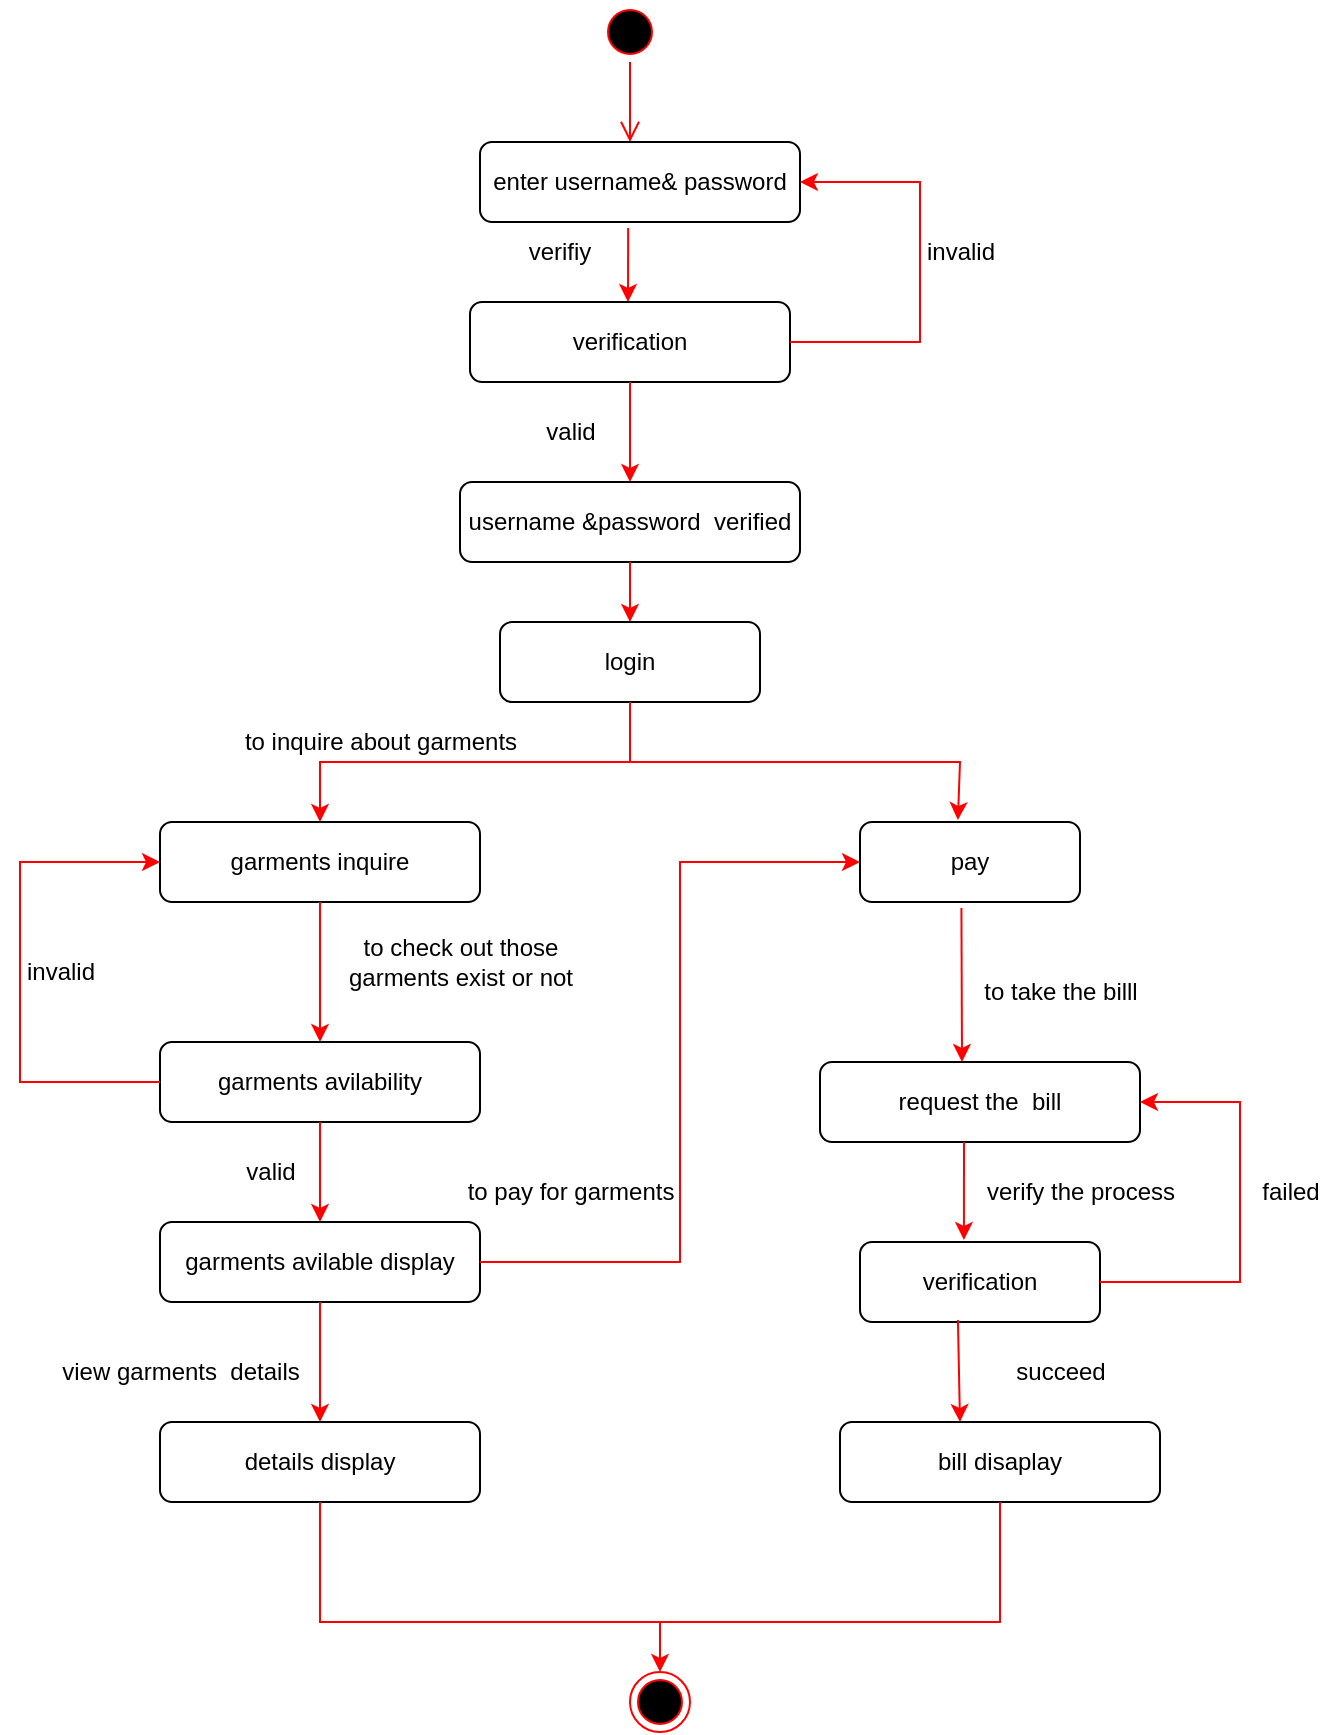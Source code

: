 <mxfile version="20.7.4" type="device"><diagram id="8Qe0ZGNe3WWsb3JmxLHY" name="Page-1"><mxGraphModel dx="880" dy="452" grid="1" gridSize="10" guides="1" tooltips="1" connect="1" arrows="1" fold="1" page="1" pageScale="1" pageWidth="850" pageHeight="1100" math="0" shadow="0"><root><mxCell id="0"/><mxCell id="1" parent="0"/><mxCell id="HTf_mVQfOYWJ86s3MDsJ-1" value="" style="ellipse;html=1;shape=startState;fillColor=#000000;strokeColor=#ff0000;" vertex="1" parent="1"><mxGeometry x="380" y="30" width="30" height="30" as="geometry"/></mxCell><mxCell id="HTf_mVQfOYWJ86s3MDsJ-2" value="" style="edgeStyle=orthogonalEdgeStyle;html=1;verticalAlign=bottom;endArrow=open;endSize=8;strokeColor=#ff0000;rounded=0;" edge="1" source="HTf_mVQfOYWJ86s3MDsJ-1" parent="1"><mxGeometry relative="1" as="geometry"><mxPoint x="395" y="100" as="targetPoint"/></mxGeometry></mxCell><mxCell id="HTf_mVQfOYWJ86s3MDsJ-4" value="enter username&amp;amp; password" style="rounded=1;whiteSpace=wrap;html=1;" vertex="1" parent="1"><mxGeometry x="320" y="100" width="160" height="40" as="geometry"/></mxCell><mxCell id="HTf_mVQfOYWJ86s3MDsJ-5" value="" style="endArrow=classic;html=1;rounded=0;exitX=0.463;exitY=1.075;exitDx=0;exitDy=0;exitPerimeter=0;fillColor=#f8cecc;strokeColor=#FF0000;" edge="1" parent="1" source="HTf_mVQfOYWJ86s3MDsJ-4"><mxGeometry x="0.149" width="50" height="50" relative="1" as="geometry"><mxPoint x="400" y="250" as="sourcePoint"/><mxPoint x="394" y="180" as="targetPoint"/><mxPoint as="offset"/></mxGeometry></mxCell><mxCell id="HTf_mVQfOYWJ86s3MDsJ-6" value="verifiy" style="text;html=1;strokeColor=none;fillColor=none;align=center;verticalAlign=middle;whiteSpace=wrap;rounded=0;" vertex="1" parent="1"><mxGeometry x="330" y="140" width="60" height="30" as="geometry"/></mxCell><mxCell id="HTf_mVQfOYWJ86s3MDsJ-7" value="verification" style="rounded=1;whiteSpace=wrap;html=1;" vertex="1" parent="1"><mxGeometry x="315" y="180" width="160" height="40" as="geometry"/></mxCell><mxCell id="HTf_mVQfOYWJ86s3MDsJ-8" value="" style="endArrow=classic;html=1;rounded=0;strokeColor=#FF0000;entryX=1;entryY=0.5;entryDx=0;entryDy=0;exitX=1;exitY=0.5;exitDx=0;exitDy=0;" edge="1" parent="1" source="HTf_mVQfOYWJ86s3MDsJ-7" target="HTf_mVQfOYWJ86s3MDsJ-4"><mxGeometry width="50" height="50" relative="1" as="geometry"><mxPoint x="540" y="300" as="sourcePoint"/><mxPoint x="450" y="210" as="targetPoint"/><Array as="points"><mxPoint x="540" y="200"/><mxPoint x="540" y="120"/></Array></mxGeometry></mxCell><mxCell id="HTf_mVQfOYWJ86s3MDsJ-9" value="invalid" style="text;html=1;align=center;verticalAlign=middle;resizable=0;points=[];autosize=1;strokeColor=none;fillColor=none;" vertex="1" parent="1"><mxGeometry x="530" y="140" width="60" height="30" as="geometry"/></mxCell><mxCell id="HTf_mVQfOYWJ86s3MDsJ-10" value="" style="endArrow=classic;html=1;rounded=0;strokeColor=#FF0000;exitX=0.5;exitY=1;exitDx=0;exitDy=0;entryX=0.5;entryY=0;entryDx=0;entryDy=0;" edge="1" parent="1" source="HTf_mVQfOYWJ86s3MDsJ-7" target="HTf_mVQfOYWJ86s3MDsJ-12"><mxGeometry width="50" height="50" relative="1" as="geometry"><mxPoint x="400" y="260" as="sourcePoint"/><mxPoint x="395" y="260" as="targetPoint"/></mxGeometry></mxCell><mxCell id="HTf_mVQfOYWJ86s3MDsJ-11" value="valid" style="text;html=1;align=center;verticalAlign=middle;resizable=0;points=[];autosize=1;strokeColor=none;fillColor=none;" vertex="1" parent="1"><mxGeometry x="340" y="230" width="50" height="30" as="geometry"/></mxCell><mxCell id="HTf_mVQfOYWJ86s3MDsJ-12" value="username &amp;amp;password&amp;nbsp; verified" style="rounded=1;whiteSpace=wrap;html=1;" vertex="1" parent="1"><mxGeometry x="310" y="270" width="170" height="40" as="geometry"/></mxCell><mxCell id="HTf_mVQfOYWJ86s3MDsJ-13" value="" style="endArrow=classic;html=1;rounded=0;strokeColor=#FF0000;exitX=0.5;exitY=1;exitDx=0;exitDy=0;" edge="1" parent="1" source="HTf_mVQfOYWJ86s3MDsJ-12" target="HTf_mVQfOYWJ86s3MDsJ-14"><mxGeometry width="50" height="50" relative="1" as="geometry"><mxPoint x="400" y="260" as="sourcePoint"/><mxPoint x="395" y="350" as="targetPoint"/></mxGeometry></mxCell><mxCell id="HTf_mVQfOYWJ86s3MDsJ-14" value="login" style="rounded=1;whiteSpace=wrap;html=1;" vertex="1" parent="1"><mxGeometry x="330" y="340" width="130" height="40" as="geometry"/></mxCell><mxCell id="HTf_mVQfOYWJ86s3MDsJ-15" value="" style="endArrow=classic;html=1;rounded=0;strokeColor=#FF0000;exitX=0.5;exitY=1;exitDx=0;exitDy=0;" edge="1" parent="1" source="HTf_mVQfOYWJ86s3MDsJ-14" target="HTf_mVQfOYWJ86s3MDsJ-16"><mxGeometry width="50" height="50" relative="1" as="geometry"><mxPoint x="400" y="480" as="sourcePoint"/><mxPoint x="240" y="440" as="targetPoint"/><Array as="points"><mxPoint x="395" y="410"/><mxPoint x="240" y="410"/></Array></mxGeometry></mxCell><mxCell id="HTf_mVQfOYWJ86s3MDsJ-16" value="garments inquire" style="rounded=1;whiteSpace=wrap;html=1;" vertex="1" parent="1"><mxGeometry x="160" y="440" width="160" height="40" as="geometry"/></mxCell><mxCell id="HTf_mVQfOYWJ86s3MDsJ-17" value="to inquire about garments" style="text;html=1;align=center;verticalAlign=middle;resizable=0;points=[];autosize=1;strokeColor=none;fillColor=none;" vertex="1" parent="1"><mxGeometry x="190" y="385" width="160" height="30" as="geometry"/></mxCell><mxCell id="HTf_mVQfOYWJ86s3MDsJ-18" value="" style="endArrow=classic;html=1;rounded=0;strokeColor=#FF0000;exitX=0.5;exitY=1;exitDx=0;exitDy=0;" edge="1" parent="1" source="HTf_mVQfOYWJ86s3MDsJ-16"><mxGeometry width="50" height="50" relative="1" as="geometry"><mxPoint x="400" y="520" as="sourcePoint"/><mxPoint x="240" y="550" as="targetPoint"/></mxGeometry></mxCell><mxCell id="HTf_mVQfOYWJ86s3MDsJ-20" value="to check out those &lt;br&gt;garments&amp;nbsp;exist or not" style="text;html=1;align=center;verticalAlign=middle;resizable=0;points=[];autosize=1;strokeColor=none;fillColor=none;" vertex="1" parent="1"><mxGeometry x="240" y="490" width="140" height="40" as="geometry"/></mxCell><mxCell id="HTf_mVQfOYWJ86s3MDsJ-21" value="garments avilability" style="rounded=1;whiteSpace=wrap;html=1;" vertex="1" parent="1"><mxGeometry x="160" y="550" width="160" height="40" as="geometry"/></mxCell><mxCell id="HTf_mVQfOYWJ86s3MDsJ-22" value="" style="endArrow=classic;html=1;rounded=0;strokeColor=#FF0000;exitX=0;exitY=0.5;exitDx=0;exitDy=0;entryX=0;entryY=0.5;entryDx=0;entryDy=0;" edge="1" parent="1" source="HTf_mVQfOYWJ86s3MDsJ-21" target="HTf_mVQfOYWJ86s3MDsJ-16"><mxGeometry width="50" height="50" relative="1" as="geometry"><mxPoint x="400" y="520" as="sourcePoint"/><mxPoint x="60" y="420" as="targetPoint"/><Array as="points"><mxPoint x="90" y="570"/><mxPoint x="90" y="520"/><mxPoint x="90" y="460"/></Array></mxGeometry></mxCell><mxCell id="HTf_mVQfOYWJ86s3MDsJ-23" value="" style="endArrow=classic;html=1;rounded=0;strokeColor=#FF0000;exitX=0.5;exitY=1;exitDx=0;exitDy=0;" edge="1" parent="1" source="HTf_mVQfOYWJ86s3MDsJ-21"><mxGeometry width="50" height="50" relative="1" as="geometry"><mxPoint x="400" y="520" as="sourcePoint"/><mxPoint x="240" y="640" as="targetPoint"/></mxGeometry></mxCell><mxCell id="HTf_mVQfOYWJ86s3MDsJ-24" value="invalid" style="text;html=1;align=center;verticalAlign=middle;resizable=0;points=[];autosize=1;strokeColor=none;fillColor=none;" vertex="1" parent="1"><mxGeometry x="80" y="500" width="60" height="30" as="geometry"/></mxCell><mxCell id="HTf_mVQfOYWJ86s3MDsJ-25" value="valid" style="text;html=1;align=center;verticalAlign=middle;resizable=0;points=[];autosize=1;strokeColor=none;fillColor=none;" vertex="1" parent="1"><mxGeometry x="190" y="600" width="50" height="30" as="geometry"/></mxCell><mxCell id="HTf_mVQfOYWJ86s3MDsJ-26" value="garments avilable display" style="rounded=1;whiteSpace=wrap;html=1;" vertex="1" parent="1"><mxGeometry x="160" y="640" width="160" height="40" as="geometry"/></mxCell><mxCell id="HTf_mVQfOYWJ86s3MDsJ-28" value="request the&amp;nbsp; bill" style="rounded=1;whiteSpace=wrap;html=1;" vertex="1" parent="1"><mxGeometry x="490" y="560" width="160" height="40" as="geometry"/></mxCell><mxCell id="HTf_mVQfOYWJ86s3MDsJ-29" value="" style="endArrow=classic;html=1;rounded=0;strokeColor=#FF0000;exitX=1;exitY=0.5;exitDx=0;exitDy=0;entryX=0;entryY=0.5;entryDx=0;entryDy=0;" edge="1" parent="1" source="HTf_mVQfOYWJ86s3MDsJ-26" target="HTf_mVQfOYWJ86s3MDsJ-51"><mxGeometry width="50" height="50" relative="1" as="geometry"><mxPoint x="400" y="570" as="sourcePoint"/><mxPoint x="480" y="460" as="targetPoint"/><Array as="points"><mxPoint x="420" y="660"/><mxPoint x="420" y="460"/></Array></mxGeometry></mxCell><mxCell id="HTf_mVQfOYWJ86s3MDsJ-31" value="to pay for garments" style="text;html=1;align=center;verticalAlign=middle;resizable=0;points=[];autosize=1;strokeColor=none;fillColor=none;" vertex="1" parent="1"><mxGeometry x="300" y="610" width="130" height="30" as="geometry"/></mxCell><mxCell id="HTf_mVQfOYWJ86s3MDsJ-32" value="" style="endArrow=classic;html=1;rounded=0;strokeColor=#FF0000;exitX=0.5;exitY=1;exitDx=0;exitDy=0;" edge="1" parent="1" source="HTf_mVQfOYWJ86s3MDsJ-26"><mxGeometry width="50" height="50" relative="1" as="geometry"><mxPoint x="400" y="760" as="sourcePoint"/><mxPoint x="240" y="740" as="targetPoint"/></mxGeometry></mxCell><mxCell id="HTf_mVQfOYWJ86s3MDsJ-33" value="view garments&amp;nbsp; details" style="text;html=1;align=center;verticalAlign=middle;resizable=0;points=[];autosize=1;strokeColor=none;fillColor=none;" vertex="1" parent="1"><mxGeometry x="100" y="700" width="140" height="30" as="geometry"/></mxCell><mxCell id="HTf_mVQfOYWJ86s3MDsJ-34" value="details display" style="rounded=1;whiteSpace=wrap;html=1;" vertex="1" parent="1"><mxGeometry x="160" y="740" width="160" height="40" as="geometry"/></mxCell><mxCell id="HTf_mVQfOYWJ86s3MDsJ-35" value="" style="endArrow=classic;html=1;rounded=0;strokeColor=#FF0000;exitX=0.5;exitY=1;exitDx=0;exitDy=0;" edge="1" parent="1" source="HTf_mVQfOYWJ86s3MDsJ-34" target="HTf_mVQfOYWJ86s3MDsJ-36"><mxGeometry width="50" height="50" relative="1" as="geometry"><mxPoint x="400" y="760" as="sourcePoint"/><mxPoint x="410" y="880" as="targetPoint"/><Array as="points"><mxPoint x="240" y="840"/><mxPoint x="410" y="840"/></Array></mxGeometry></mxCell><mxCell id="HTf_mVQfOYWJ86s3MDsJ-36" value="" style="ellipse;html=1;shape=endState;fillColor=#000000;strokeColor=#ff0000;" vertex="1" parent="1"><mxGeometry x="395" y="865" width="30" height="30" as="geometry"/></mxCell><mxCell id="HTf_mVQfOYWJ86s3MDsJ-37" value="verification" style="rounded=1;whiteSpace=wrap;html=1;" vertex="1" parent="1"><mxGeometry x="510" y="650" width="120" height="40" as="geometry"/></mxCell><mxCell id="HTf_mVQfOYWJ86s3MDsJ-38" value="bill disaplay" style="rounded=1;whiteSpace=wrap;html=1;" vertex="1" parent="1"><mxGeometry x="500" y="740" width="160" height="40" as="geometry"/></mxCell><mxCell id="HTf_mVQfOYWJ86s3MDsJ-40" value="" style="endArrow=none;html=1;rounded=0;strokeColor=#FF0000;entryX=0.5;entryY=1;entryDx=0;entryDy=0;" edge="1" parent="1" target="HTf_mVQfOYWJ86s3MDsJ-38"><mxGeometry width="50" height="50" relative="1" as="geometry"><mxPoint x="410" y="840" as="sourcePoint"/><mxPoint x="580" y="840" as="targetPoint"/><Array as="points"><mxPoint x="580" y="840"/></Array></mxGeometry></mxCell><mxCell id="HTf_mVQfOYWJ86s3MDsJ-42" value="verify the process" style="text;html=1;align=center;verticalAlign=middle;resizable=0;points=[];autosize=1;strokeColor=none;fillColor=none;" vertex="1" parent="1"><mxGeometry x="560" y="610" width="120" height="30" as="geometry"/></mxCell><mxCell id="HTf_mVQfOYWJ86s3MDsJ-43" value="" style="endArrow=classic;html=1;rounded=0;strokeColor=#FF0000;entryX=1;entryY=0.5;entryDx=0;entryDy=0;exitX=1;exitY=0.5;exitDx=0;exitDy=0;" edge="1" parent="1" source="HTf_mVQfOYWJ86s3MDsJ-37" target="HTf_mVQfOYWJ86s3MDsJ-28"><mxGeometry width="50" height="50" relative="1" as="geometry"><mxPoint x="400" y="640" as="sourcePoint"/><mxPoint x="450" y="590" as="targetPoint"/><Array as="points"><mxPoint x="700" y="670"/><mxPoint x="700" y="580"/></Array></mxGeometry></mxCell><mxCell id="HTf_mVQfOYWJ86s3MDsJ-44" value="failed" style="text;html=1;align=center;verticalAlign=middle;resizable=0;points=[];autosize=1;strokeColor=none;fillColor=none;" vertex="1" parent="1"><mxGeometry x="700" y="610" width="50" height="30" as="geometry"/></mxCell><mxCell id="HTf_mVQfOYWJ86s3MDsJ-45" value="" style="endArrow=classic;html=1;rounded=0;strokeColor=#FF0000;exitX=0.408;exitY=0.975;exitDx=0;exitDy=0;exitPerimeter=0;" edge="1" parent="1" source="HTf_mVQfOYWJ86s3MDsJ-37"><mxGeometry width="50" height="50" relative="1" as="geometry"><mxPoint x="400" y="640" as="sourcePoint"/><mxPoint x="560" y="740" as="targetPoint"/></mxGeometry></mxCell><mxCell id="HTf_mVQfOYWJ86s3MDsJ-46" value="succeed" style="text;html=1;align=center;verticalAlign=middle;resizable=0;points=[];autosize=1;strokeColor=none;fillColor=none;" vertex="1" parent="1"><mxGeometry x="575" y="700" width="70" height="30" as="geometry"/></mxCell><mxCell id="HTf_mVQfOYWJ86s3MDsJ-50" value="" style="endArrow=classic;html=1;rounded=0;strokeColor=#FF0000;entryX=0.433;entryY=-0.025;entryDx=0;entryDy=0;entryPerimeter=0;" edge="1" parent="1" target="HTf_mVQfOYWJ86s3MDsJ-37"><mxGeometry width="50" height="50" relative="1" as="geometry"><mxPoint x="562" y="600" as="sourcePoint"/><mxPoint x="450" y="500" as="targetPoint"/></mxGeometry></mxCell><mxCell id="HTf_mVQfOYWJ86s3MDsJ-51" value="pay" style="rounded=1;whiteSpace=wrap;html=1;" vertex="1" parent="1"><mxGeometry x="510" y="440" width="110" height="40" as="geometry"/></mxCell><mxCell id="HTf_mVQfOYWJ86s3MDsJ-53" value="" style="endArrow=classic;html=1;rounded=0;strokeColor=#FF0000;exitX=0.461;exitY=1.075;exitDx=0;exitDy=0;exitPerimeter=0;" edge="1" parent="1" source="HTf_mVQfOYWJ86s3MDsJ-51"><mxGeometry width="50" height="50" relative="1" as="geometry"><mxPoint x="400" y="550" as="sourcePoint"/><mxPoint x="561" y="560" as="targetPoint"/></mxGeometry></mxCell><mxCell id="HTf_mVQfOYWJ86s3MDsJ-54" value="to take the billl" style="text;html=1;align=center;verticalAlign=middle;resizable=0;points=[];autosize=1;strokeColor=none;fillColor=none;" vertex="1" parent="1"><mxGeometry x="560" y="510" width="100" height="30" as="geometry"/></mxCell><mxCell id="HTf_mVQfOYWJ86s3MDsJ-55" value="" style="endArrow=classic;html=1;rounded=0;strokeColor=#FF0000;entryX=0.445;entryY=-0.025;entryDx=0;entryDy=0;entryPerimeter=0;" edge="1" parent="1" target="HTf_mVQfOYWJ86s3MDsJ-51"><mxGeometry width="50" height="50" relative="1" as="geometry"><mxPoint x="390" y="410" as="sourcePoint"/><mxPoint x="600" y="410" as="targetPoint"/><Array as="points"><mxPoint x="560" y="410"/></Array></mxGeometry></mxCell></root></mxGraphModel></diagram></mxfile>